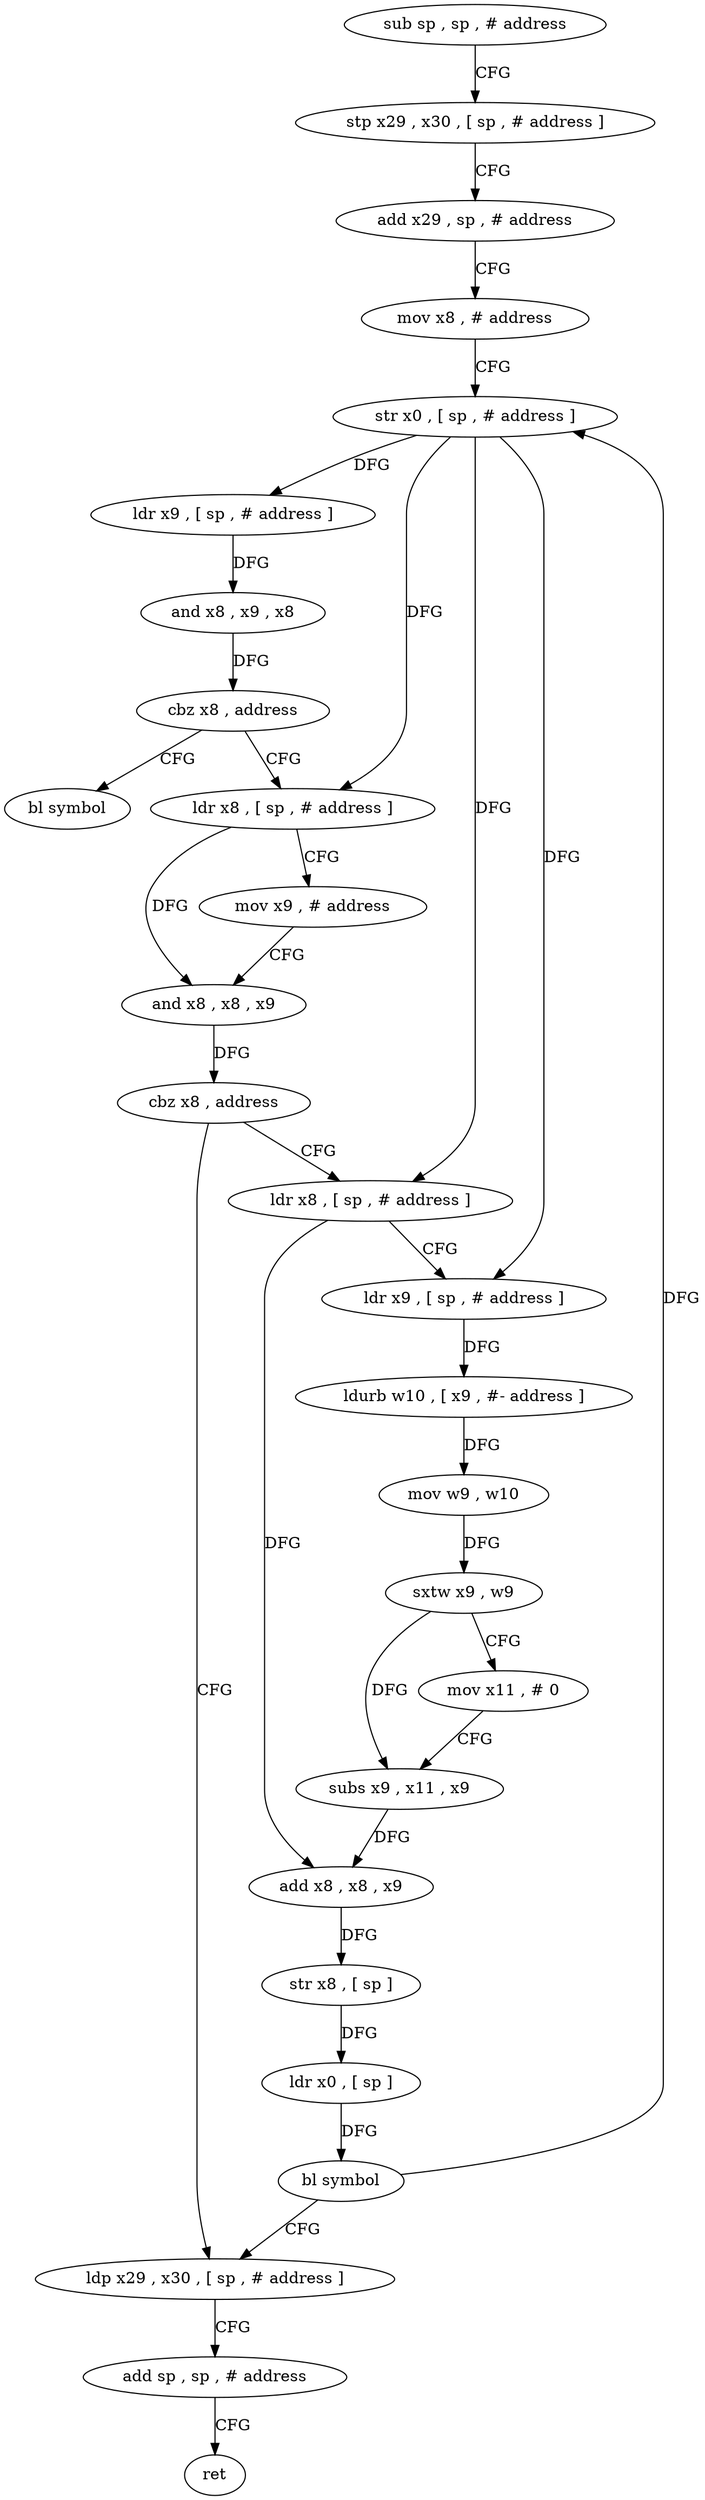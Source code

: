 digraph "func" {
"4331636" [label = "sub sp , sp , # address" ]
"4331640" [label = "stp x29 , x30 , [ sp , # address ]" ]
"4331644" [label = "add x29 , sp , # address" ]
"4331648" [label = "mov x8 , # address" ]
"4331652" [label = "str x0 , [ sp , # address ]" ]
"4331656" [label = "ldr x9 , [ sp , # address ]" ]
"4331660" [label = "and x8 , x9 , x8" ]
"4331664" [label = "cbz x8 , address" ]
"4331672" [label = "ldr x8 , [ sp , # address ]" ]
"4331668" [label = "bl symbol" ]
"4331676" [label = "mov x9 , # address" ]
"4331680" [label = "and x8 , x8 , x9" ]
"4331684" [label = "cbz x8 , address" ]
"4331732" [label = "ldp x29 , x30 , [ sp , # address ]" ]
"4331688" [label = "ldr x8 , [ sp , # address ]" ]
"4331736" [label = "add sp , sp , # address" ]
"4331740" [label = "ret" ]
"4331692" [label = "ldr x9 , [ sp , # address ]" ]
"4331696" [label = "ldurb w10 , [ x9 , #- address ]" ]
"4331700" [label = "mov w9 , w10" ]
"4331704" [label = "sxtw x9 , w9" ]
"4331708" [label = "mov x11 , # 0" ]
"4331712" [label = "subs x9 , x11 , x9" ]
"4331716" [label = "add x8 , x8 , x9" ]
"4331720" [label = "str x8 , [ sp ]" ]
"4331724" [label = "ldr x0 , [ sp ]" ]
"4331728" [label = "bl symbol" ]
"4331636" -> "4331640" [ label = "CFG" ]
"4331640" -> "4331644" [ label = "CFG" ]
"4331644" -> "4331648" [ label = "CFG" ]
"4331648" -> "4331652" [ label = "CFG" ]
"4331652" -> "4331656" [ label = "DFG" ]
"4331652" -> "4331672" [ label = "DFG" ]
"4331652" -> "4331688" [ label = "DFG" ]
"4331652" -> "4331692" [ label = "DFG" ]
"4331656" -> "4331660" [ label = "DFG" ]
"4331660" -> "4331664" [ label = "DFG" ]
"4331664" -> "4331672" [ label = "CFG" ]
"4331664" -> "4331668" [ label = "CFG" ]
"4331672" -> "4331676" [ label = "CFG" ]
"4331672" -> "4331680" [ label = "DFG" ]
"4331676" -> "4331680" [ label = "CFG" ]
"4331680" -> "4331684" [ label = "DFG" ]
"4331684" -> "4331732" [ label = "CFG" ]
"4331684" -> "4331688" [ label = "CFG" ]
"4331732" -> "4331736" [ label = "CFG" ]
"4331688" -> "4331692" [ label = "CFG" ]
"4331688" -> "4331716" [ label = "DFG" ]
"4331736" -> "4331740" [ label = "CFG" ]
"4331692" -> "4331696" [ label = "DFG" ]
"4331696" -> "4331700" [ label = "DFG" ]
"4331700" -> "4331704" [ label = "DFG" ]
"4331704" -> "4331708" [ label = "CFG" ]
"4331704" -> "4331712" [ label = "DFG" ]
"4331708" -> "4331712" [ label = "CFG" ]
"4331712" -> "4331716" [ label = "DFG" ]
"4331716" -> "4331720" [ label = "DFG" ]
"4331720" -> "4331724" [ label = "DFG" ]
"4331724" -> "4331728" [ label = "DFG" ]
"4331728" -> "4331732" [ label = "CFG" ]
"4331728" -> "4331652" [ label = "DFG" ]
}

